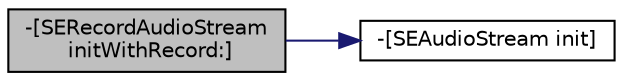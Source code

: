 digraph "-[SERecordAudioStream initWithRecord:]"
{
  edge [fontname="Helvetica",fontsize="10",labelfontname="Helvetica",labelfontsize="10"];
  node [fontname="Helvetica",fontsize="10",shape=record];
  rankdir="LR";
  Node1 [label="-[SERecordAudioStream\l initWithRecord:]",height=0.2,width=0.4,color="black", fillcolor="grey75", style="filled" fontcolor="black"];
  Node1 -> Node2 [color="midnightblue",fontsize="10",style="solid",fontname="Helvetica"];
  Node2 [label="-[SEAudioStream init]",height=0.2,width=0.4,color="black", fillcolor="white", style="filled",URL="$interface_s_e_audio_stream.html#adfb80527c355e64279d60a7b1af838ea"];
}
